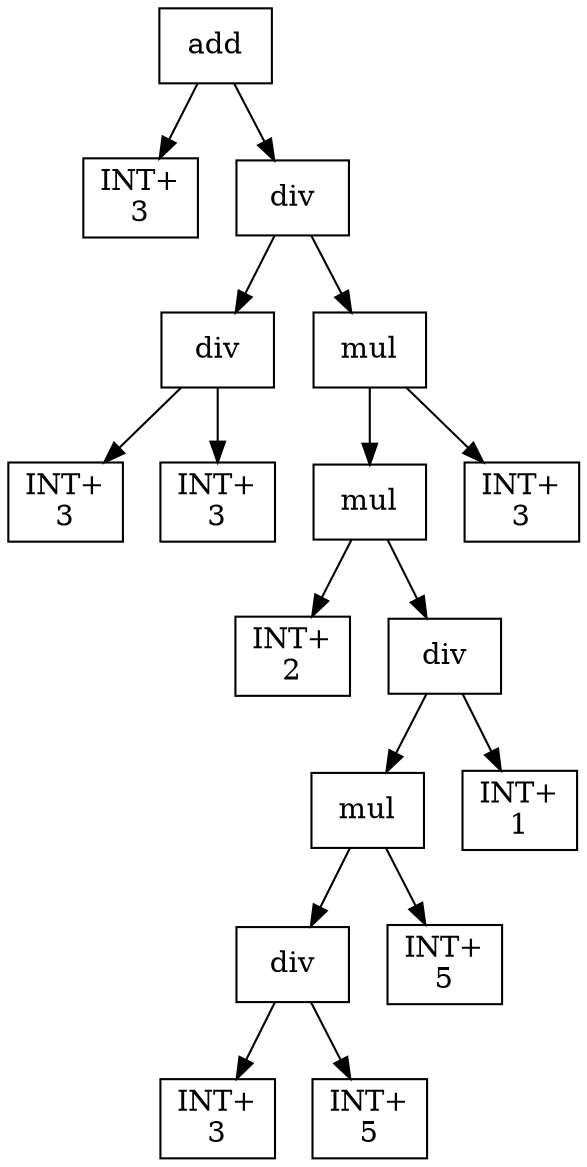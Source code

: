digraph expr {
  node [shape=box];
  n1 [label="add"];
  n2 [label="INT+\n3"];
  n3 [label="div"];
  n4 [label="div"];
  n5 [label="INT+\n3"];
  n6 [label="INT+\n3"];
  n4 -> n5;
  n4 -> n6;
  n7 [label="mul"];
  n8 [label="mul"];
  n9 [label="INT+\n2"];
  n10 [label="div"];
  n11 [label="mul"];
  n12 [label="div"];
  n13 [label="INT+\n3"];
  n14 [label="INT+\n5"];
  n12 -> n13;
  n12 -> n14;
  n15 [label="INT+\n5"];
  n11 -> n12;
  n11 -> n15;
  n16 [label="INT+\n1"];
  n10 -> n11;
  n10 -> n16;
  n8 -> n9;
  n8 -> n10;
  n17 [label="INT+\n3"];
  n7 -> n8;
  n7 -> n17;
  n3 -> n4;
  n3 -> n7;
  n1 -> n2;
  n1 -> n3;
}
